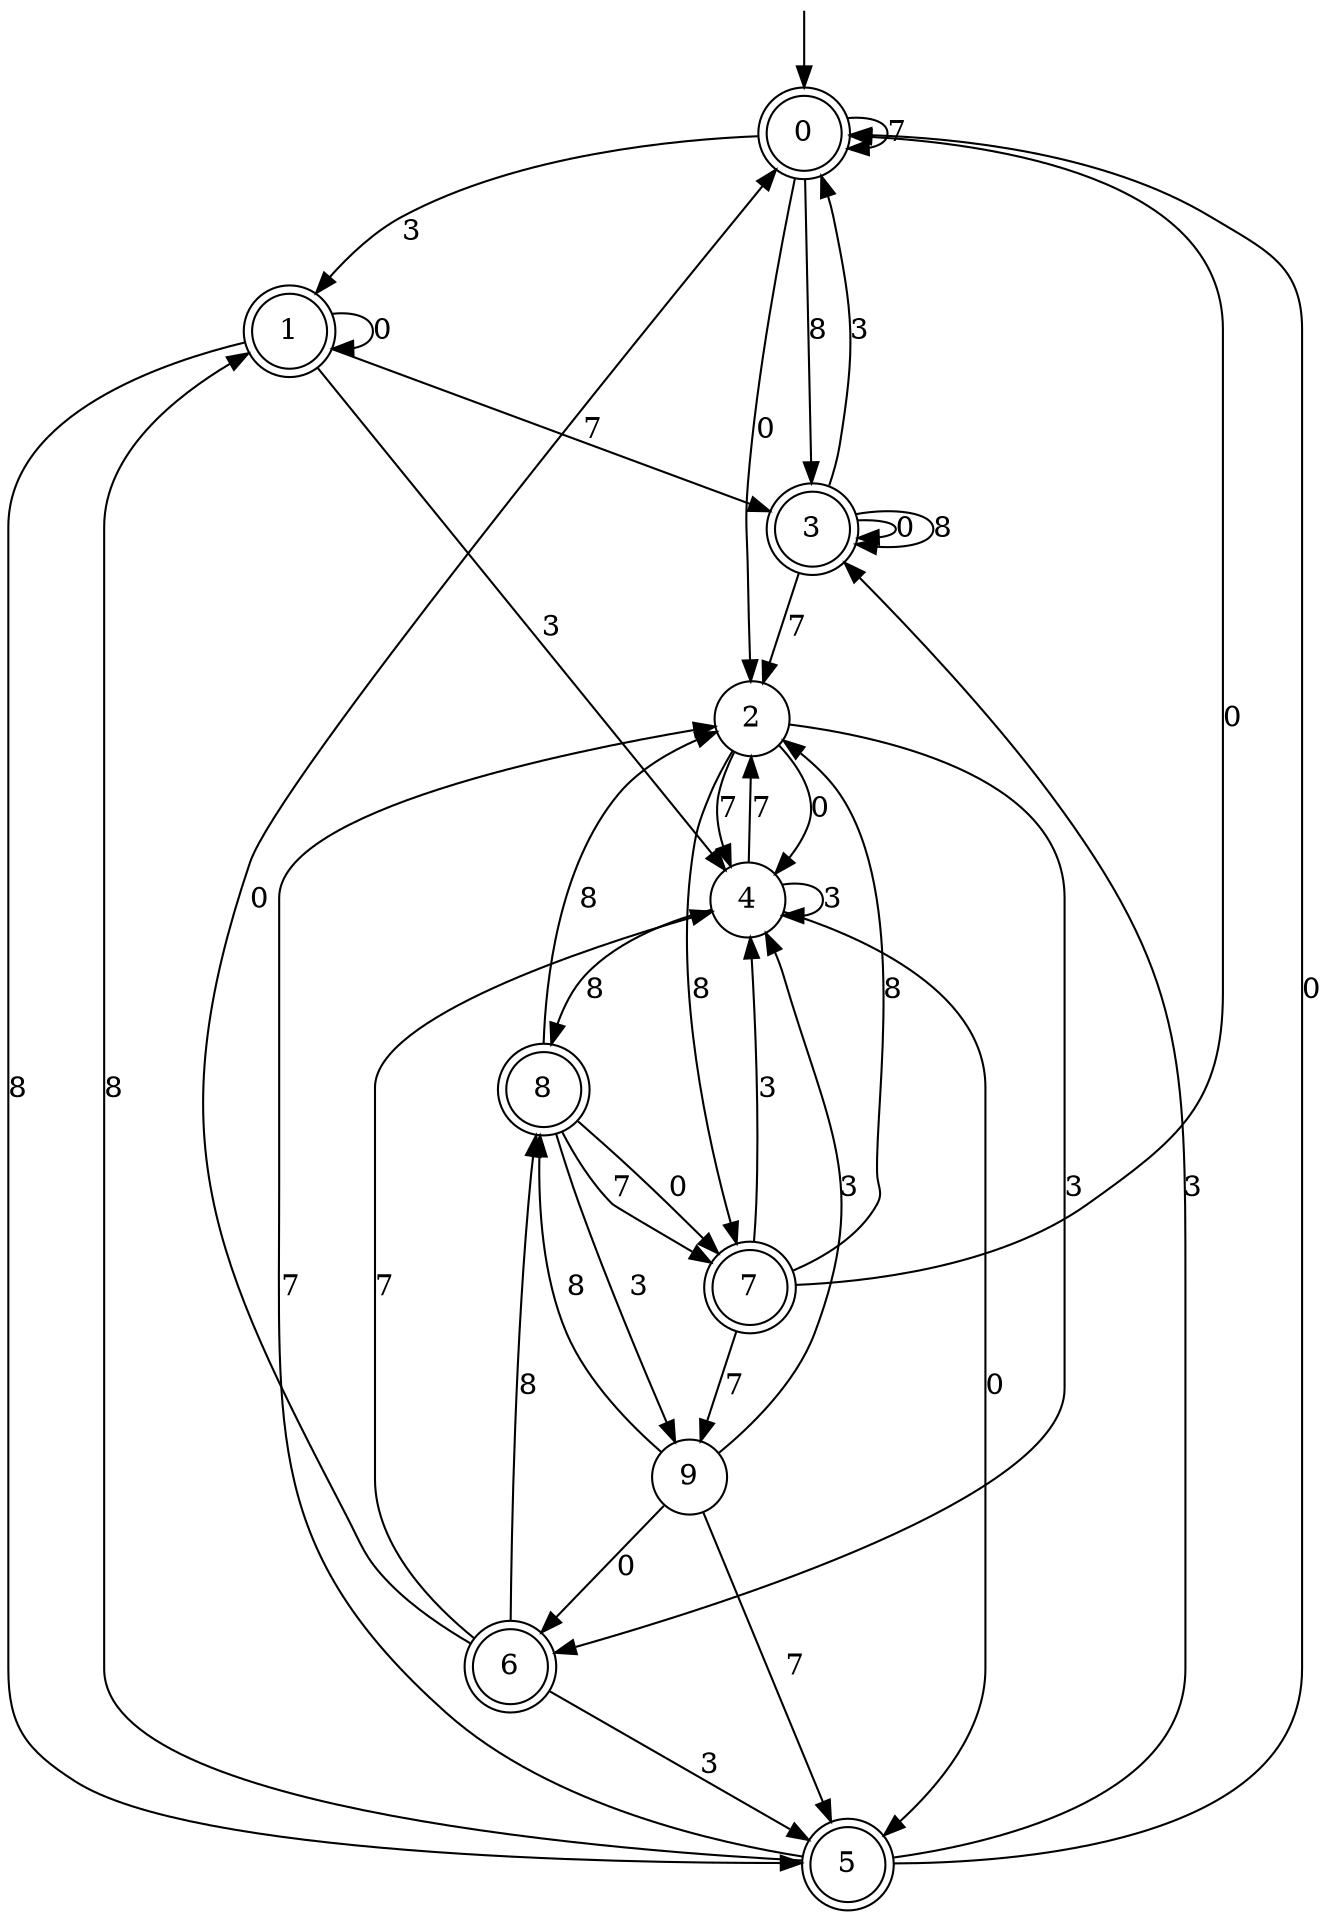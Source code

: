digraph g {

	s0 [shape="doublecircle" label="0"];
	s1 [shape="doublecircle" label="1"];
	s2 [shape="circle" label="2"];
	s3 [shape="doublecircle" label="3"];
	s4 [shape="circle" label="4"];
	s5 [shape="doublecircle" label="5"];
	s6 [shape="doublecircle" label="6"];
	s7 [shape="doublecircle" label="7"];
	s8 [shape="doublecircle" label="8"];
	s9 [shape="circle" label="9"];
	s0 -> s1 [label="3"];
	s0 -> s2 [label="0"];
	s0 -> s3 [label="8"];
	s0 -> s0 [label="7"];
	s1 -> s4 [label="3"];
	s1 -> s1 [label="0"];
	s1 -> s5 [label="8"];
	s1 -> s3 [label="7"];
	s2 -> s6 [label="3"];
	s2 -> s4 [label="0"];
	s2 -> s7 [label="8"];
	s2 -> s4 [label="7"];
	s3 -> s0 [label="3"];
	s3 -> s3 [label="0"];
	s3 -> s3 [label="8"];
	s3 -> s2 [label="7"];
	s4 -> s4 [label="3"];
	s4 -> s5 [label="0"];
	s4 -> s8 [label="8"];
	s4 -> s2 [label="7"];
	s5 -> s3 [label="3"];
	s5 -> s0 [label="0"];
	s5 -> s1 [label="8"];
	s5 -> s2 [label="7"];
	s6 -> s5 [label="3"];
	s6 -> s0 [label="0"];
	s6 -> s8 [label="8"];
	s6 -> s4 [label="7"];
	s7 -> s4 [label="3"];
	s7 -> s0 [label="0"];
	s7 -> s2 [label="8"];
	s7 -> s9 [label="7"];
	s8 -> s9 [label="3"];
	s8 -> s7 [label="0"];
	s8 -> s2 [label="8"];
	s8 -> s7 [label="7"];
	s9 -> s4 [label="3"];
	s9 -> s6 [label="0"];
	s9 -> s8 [label="8"];
	s9 -> s5 [label="7"];

__start0 [label="" shape="none" width="0" height="0"];
__start0 -> s0;

}
